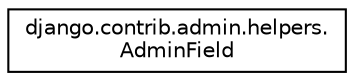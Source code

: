 digraph "Graphical Class Hierarchy"
{
 // LATEX_PDF_SIZE
  edge [fontname="Helvetica",fontsize="10",labelfontname="Helvetica",labelfontsize="10"];
  node [fontname="Helvetica",fontsize="10",shape=record];
  rankdir="LR";
  Node0 [label="django.contrib.admin.helpers.\lAdminField",height=0.2,width=0.4,color="black", fillcolor="white", style="filled",URL="$d8/dce/classdjango_1_1contrib_1_1admin_1_1helpers_1_1_admin_field.html",tooltip=" "];
}

